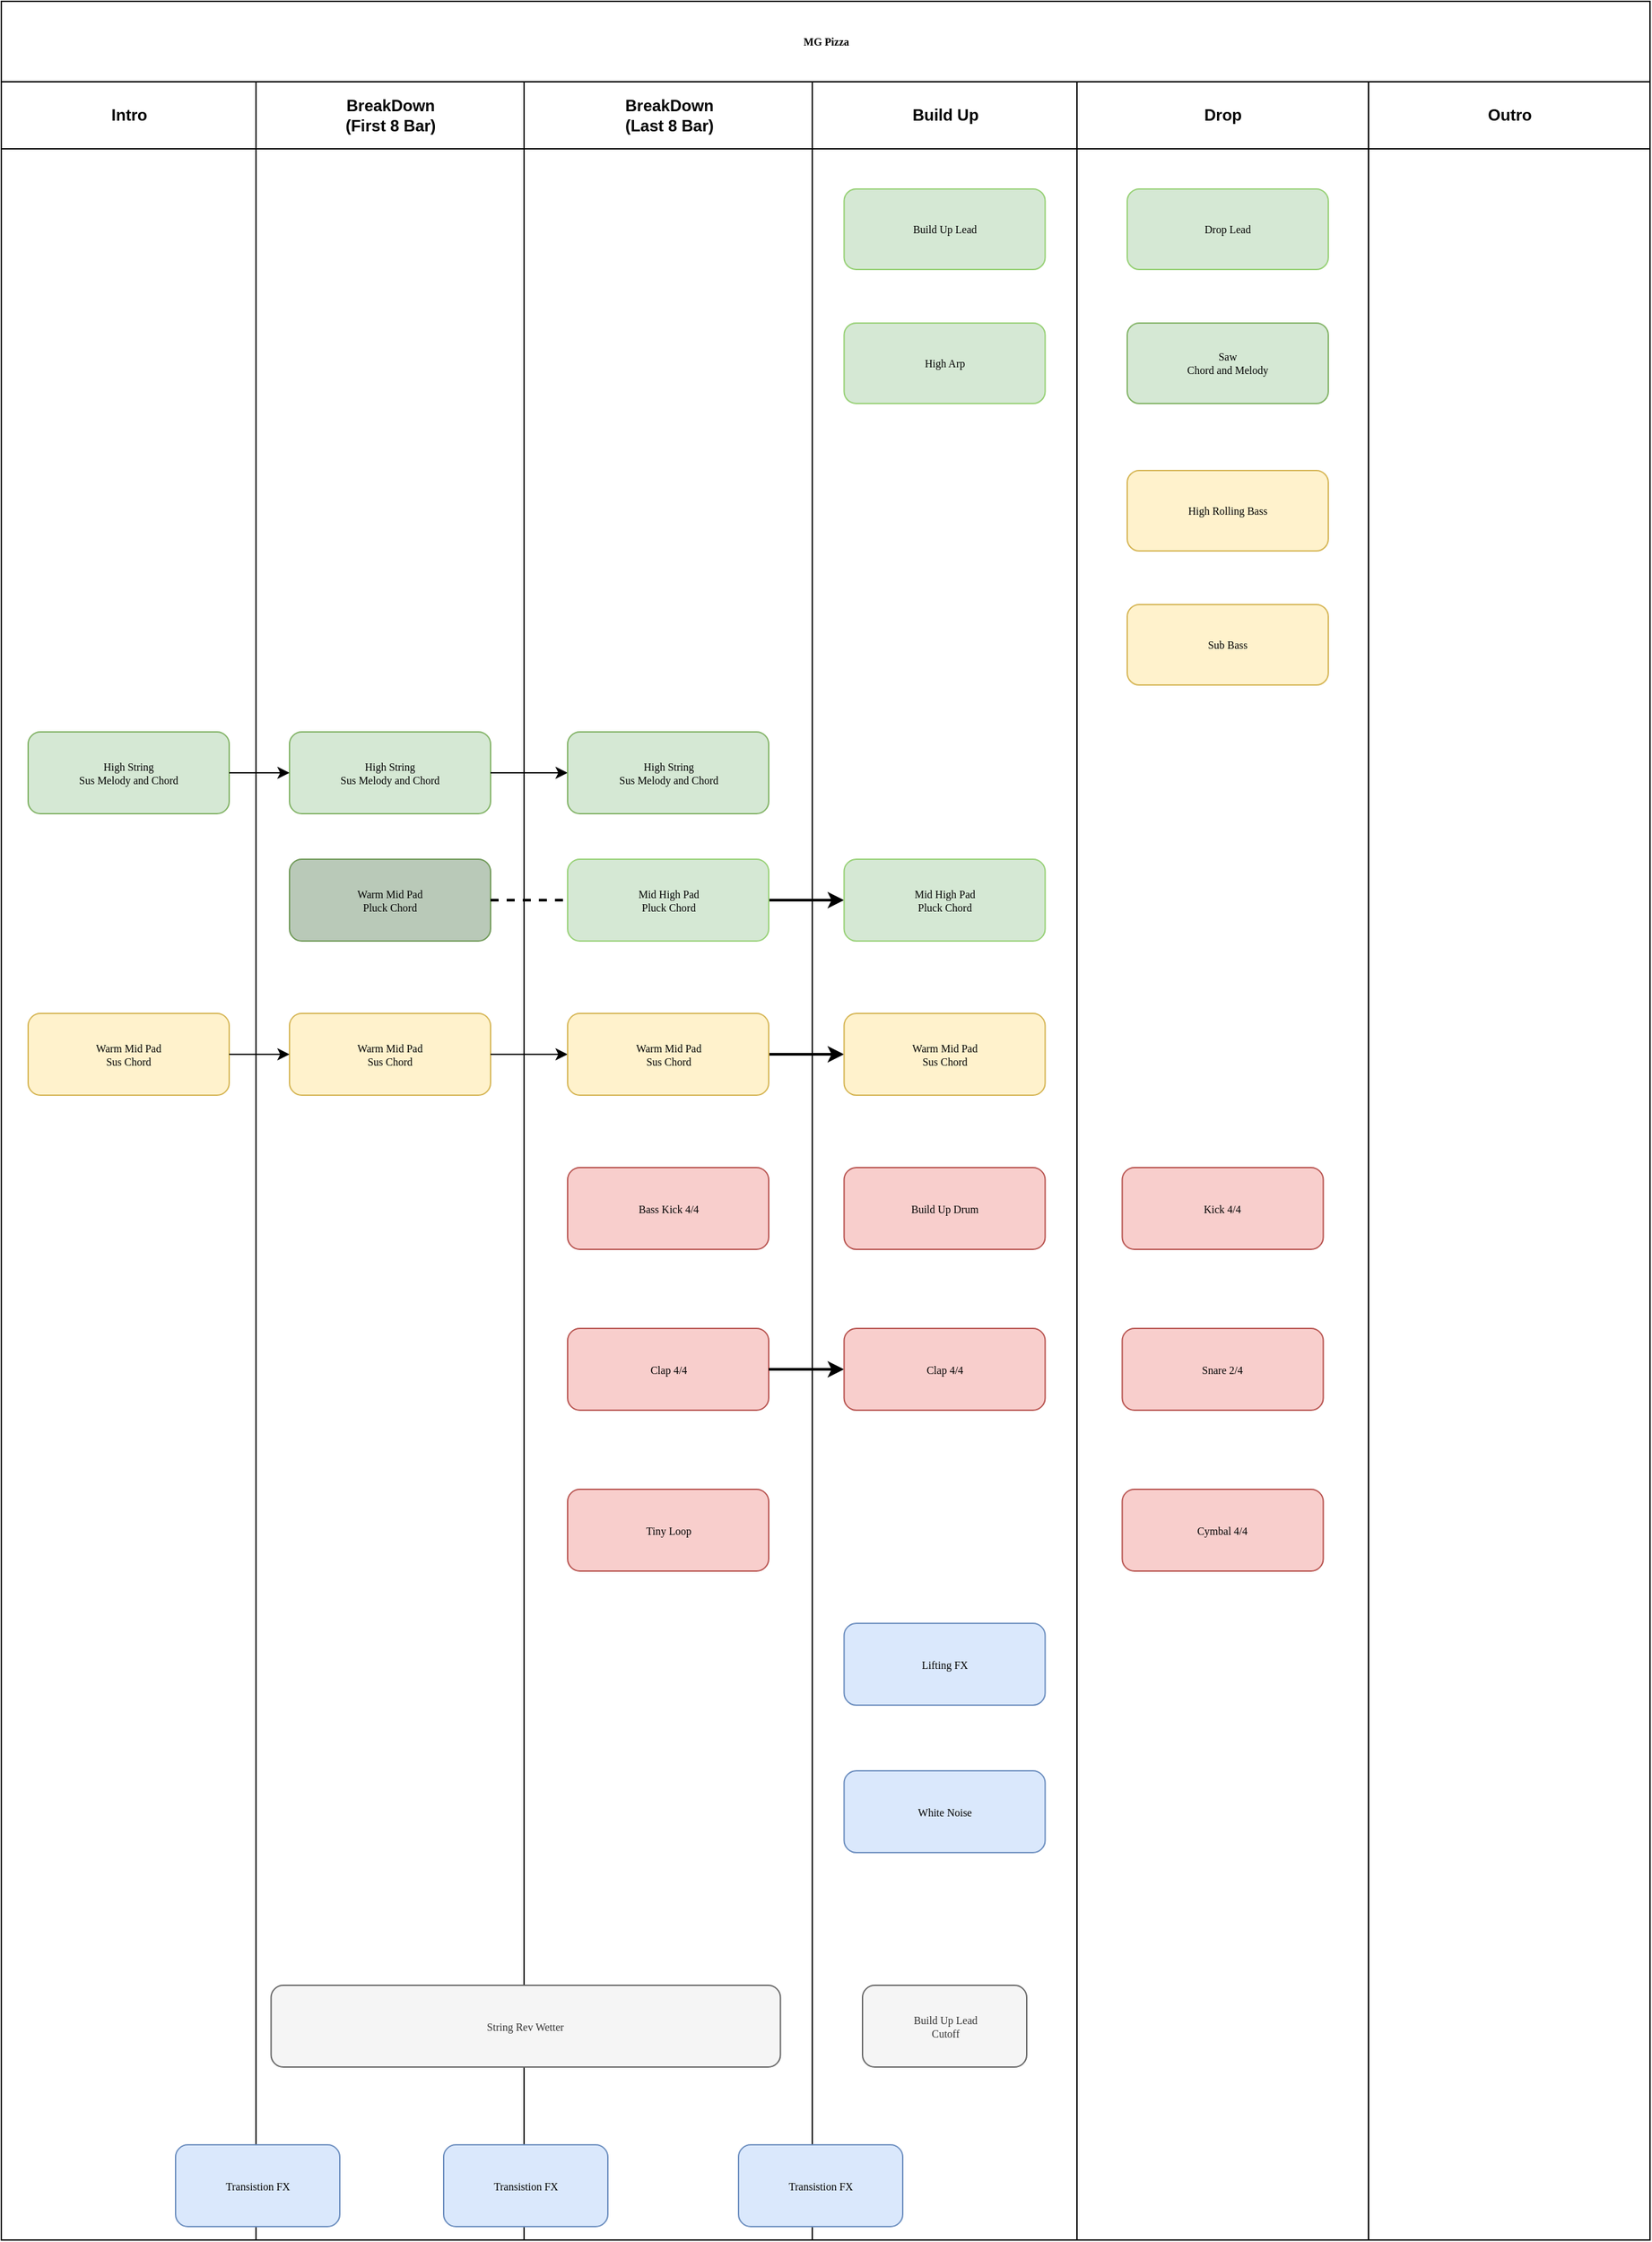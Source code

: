 <mxfile version="13.7.5" type="github">
  <diagram name="Page-1" id="74e2e168-ea6b-b213-b513-2b3c1d86103e">
    <mxGraphModel dx="1218" dy="765" grid="1" gridSize="10" guides="1" tooltips="1" connect="1" arrows="1" fold="1" page="1" pageScale="1" pageWidth="1100" pageHeight="850" background="#ffffff" math="0" shadow="0">
      <root>
        <mxCell id="0" />
        <mxCell id="1" parent="0" />
        <mxCell id="77e6c97f196da883-1" value="MG Pizza" style="swimlane;html=1;childLayout=stackLayout;startSize=60;rounded=0;shadow=0;labelBackgroundColor=none;strokeWidth=1;fontFamily=Verdana;fontSize=8;align=center;" parent="1" vertex="1">
          <mxGeometry x="70" y="40" width="1230" height="1670" as="geometry" />
        </mxCell>
        <mxCell id="77e6c97f196da883-2" value="Intro" style="swimlane;html=1;startSize=50;" parent="77e6c97f196da883-1" vertex="1">
          <mxGeometry y="60" width="190" height="1610" as="geometry">
            <mxRectangle y="20" width="30" height="730" as="alternateBounds" />
          </mxGeometry>
        </mxCell>
        <mxCell id="77e6c97f196da883-8" value="High String&lt;br&gt;Sus Melody and Chord" style="rounded=1;whiteSpace=wrap;html=1;shadow=0;labelBackgroundColor=none;strokeWidth=1;fontFamily=Verdana;fontSize=8;align=center;fillColor=#d5e8d4;strokeColor=#82b366;" parent="77e6c97f196da883-2" vertex="1">
          <mxGeometry x="20" y="485" width="150" height="61" as="geometry" />
        </mxCell>
        <mxCell id="77e6c97f196da883-9" value="Warm Mid Pad&lt;br&gt;Sus Chord" style="rounded=1;whiteSpace=wrap;html=1;shadow=0;labelBackgroundColor=none;strokeWidth=1;fontFamily=Verdana;fontSize=8;align=center;fillColor=#fff2cc;strokeColor=#d6b656;" parent="77e6c97f196da883-2" vertex="1">
          <mxGeometry x="20" y="695" width="150" height="61" as="geometry" />
        </mxCell>
        <mxCell id="77e6c97f196da883-3" value="BreakDown&lt;br&gt;(First 8 Bar)" style="swimlane;html=1;startSize=50;" parent="77e6c97f196da883-1" vertex="1">
          <mxGeometry x="190" y="60" width="200" height="1610" as="geometry" />
        </mxCell>
        <mxCell id="2bjkUTbexVMFcL-hj4TM-1" value="High String&lt;br&gt;Sus Melody and Chord" style="rounded=1;whiteSpace=wrap;html=1;shadow=0;labelBackgroundColor=none;strokeWidth=1;fontFamily=Verdana;fontSize=8;align=center;fillColor=#d5e8d4;strokeColor=#82b366;" parent="77e6c97f196da883-3" vertex="1">
          <mxGeometry x="25" y="485" width="150" height="61" as="geometry" />
        </mxCell>
        <mxCell id="2bjkUTbexVMFcL-hj4TM-9" value="Warm Mid Pad&lt;br&gt;Pluck Chord" style="rounded=1;whiteSpace=wrap;html=1;shadow=0;labelBackgroundColor=none;strokeWidth=1;fontFamily=Verdana;fontSize=8;align=center;strokeColor=#6F9957;fillColor=#B9C9B8;" parent="77e6c97f196da883-3" vertex="1">
          <mxGeometry x="25" y="580" width="150" height="61" as="geometry" />
        </mxCell>
        <mxCell id="2bjkUTbexVMFcL-hj4TM-3" value="Warm Mid Pad&lt;br&gt;Sus Chord" style="rounded=1;whiteSpace=wrap;html=1;shadow=0;labelBackgroundColor=none;strokeWidth=1;fontFamily=Verdana;fontSize=8;align=center;fillColor=#fff2cc;strokeColor=#d6b656;" parent="77e6c97f196da883-3" vertex="1">
          <mxGeometry x="25" y="695" width="150" height="61" as="geometry" />
        </mxCell>
        <mxCell id="2bjkUTbexVMFcL-hj4TM-2" style="edgeStyle=orthogonalEdgeStyle;rounded=0;orthogonalLoop=1;jettySize=auto;html=1;exitX=1;exitY=0.5;exitDx=0;exitDy=0;entryX=0;entryY=0.5;entryDx=0;entryDy=0;" parent="77e6c97f196da883-1" source="77e6c97f196da883-8" target="2bjkUTbexVMFcL-hj4TM-1" edge="1">
          <mxGeometry relative="1" as="geometry" />
        </mxCell>
        <mxCell id="2bjkUTbexVMFcL-hj4TM-11" value="" style="edgeStyle=orthogonalEdgeStyle;rounded=0;orthogonalLoop=1;jettySize=auto;html=1;" parent="77e6c97f196da883-1" source="2bjkUTbexVMFcL-hj4TM-1" target="2bjkUTbexVMFcL-hj4TM-10" edge="1">
          <mxGeometry relative="1" as="geometry" />
        </mxCell>
        <mxCell id="2bjkUTbexVMFcL-hj4TM-4" style="edgeStyle=orthogonalEdgeStyle;rounded=0;orthogonalLoop=1;jettySize=auto;html=1;" parent="77e6c97f196da883-1" source="77e6c97f196da883-9" target="2bjkUTbexVMFcL-hj4TM-3" edge="1">
          <mxGeometry relative="1" as="geometry" />
        </mxCell>
        <mxCell id="2bjkUTbexVMFcL-hj4TM-13" value="" style="edgeStyle=orthogonalEdgeStyle;rounded=0;orthogonalLoop=1;jettySize=auto;html=1;" parent="77e6c97f196da883-1" source="2bjkUTbexVMFcL-hj4TM-3" target="2bjkUTbexVMFcL-hj4TM-12" edge="1">
          <mxGeometry relative="1" as="geometry" />
        </mxCell>
        <mxCell id="2bjkUTbexVMFcL-hj4TM-16" value="" style="endArrow=none;dashed=1;html=1;strokeWidth=2;exitX=1;exitY=0.5;exitDx=0;exitDy=0;entryX=0;entryY=0.5;entryDx=0;entryDy=0;" parent="77e6c97f196da883-1" source="2bjkUTbexVMFcL-hj4TM-9" target="2bjkUTbexVMFcL-hj4TM-14" edge="1">
          <mxGeometry width="50" height="50" relative="1" as="geometry">
            <mxPoint x="370" y="630" as="sourcePoint" />
            <mxPoint x="410" y="630" as="targetPoint" />
            <Array as="points" />
          </mxGeometry>
        </mxCell>
        <mxCell id="2bjkUTbexVMFcL-hj4TM-25" value="" style="edgeStyle=orthogonalEdgeStyle;rounded=0;orthogonalLoop=1;jettySize=auto;html=1;strokeWidth=2;" parent="77e6c97f196da883-1" source="2bjkUTbexVMFcL-hj4TM-12" target="2bjkUTbexVMFcL-hj4TM-24" edge="1">
          <mxGeometry relative="1" as="geometry" />
        </mxCell>
        <mxCell id="2bjkUTbexVMFcL-hj4TM-27" value="" style="edgeStyle=orthogonalEdgeStyle;rounded=0;orthogonalLoop=1;jettySize=auto;html=1;strokeWidth=2;" parent="77e6c97f196da883-1" source="2bjkUTbexVMFcL-hj4TM-14" target="2bjkUTbexVMFcL-hj4TM-26" edge="1">
          <mxGeometry relative="1" as="geometry" />
        </mxCell>
        <mxCell id="77e6c97f196da883-4" value="BreakDown&lt;br&gt;(Last 8 Bar)" style="swimlane;html=1;startSize=50;" parent="77e6c97f196da883-1" vertex="1">
          <mxGeometry x="390" y="60" width="215" height="1610" as="geometry" />
        </mxCell>
        <mxCell id="nY8iIPvAzV6Sv8cFecZf-1" value="String Rev Wetter" style="rounded=1;whiteSpace=wrap;html=1;shadow=0;labelBackgroundColor=none;strokeWidth=1;fontFamily=Verdana;fontSize=8;align=center;fillColor=#f5f5f5;strokeColor=#666666;fontColor=#333333;" vertex="1" parent="77e6c97f196da883-4">
          <mxGeometry x="-188.75" y="1420" width="380" height="61" as="geometry" />
        </mxCell>
        <mxCell id="2bjkUTbexVMFcL-hj4TM-17" value="Bass Kick 4/4" style="rounded=1;whiteSpace=wrap;html=1;shadow=0;labelBackgroundColor=none;strokeWidth=1;fontFamily=Verdana;fontSize=8;align=center;fillColor=#f8cecc;strokeColor=#b85450;" parent="77e6c97f196da883-4" vertex="1">
          <mxGeometry x="32.5" y="810" width="150" height="61" as="geometry" />
        </mxCell>
        <mxCell id="2bjkUTbexVMFcL-hj4TM-12" value="Warm Mid Pad&lt;br&gt;Sus Chord" style="rounded=1;whiteSpace=wrap;html=1;shadow=0;labelBackgroundColor=none;strokeWidth=1;fontFamily=Verdana;fontSize=8;align=center;fillColor=#fff2cc;strokeColor=#d6b656;" parent="77e6c97f196da883-4" vertex="1">
          <mxGeometry x="32.5" y="695" width="150" height="61" as="geometry" />
        </mxCell>
        <mxCell id="2bjkUTbexVMFcL-hj4TM-14" value="Mid High Pad&lt;br&gt;Pluck Chord" style="rounded=1;whiteSpace=wrap;html=1;shadow=0;labelBackgroundColor=none;strokeWidth=1;fontFamily=Verdana;fontSize=8;align=center;fillColor=#d5e8d4;strokeColor=#98D177;" parent="77e6c97f196da883-4" vertex="1">
          <mxGeometry x="32.5" y="580" width="150" height="61" as="geometry" />
        </mxCell>
        <mxCell id="2bjkUTbexVMFcL-hj4TM-10" value="High String&lt;br&gt;Sus Melody and Chord" style="rounded=1;whiteSpace=wrap;html=1;shadow=0;labelBackgroundColor=none;strokeWidth=1;fontFamily=Verdana;fontSize=8;align=center;fillColor=#d5e8d4;strokeColor=#82b366;" parent="77e6c97f196da883-4" vertex="1">
          <mxGeometry x="32.5" y="485" width="150" height="61" as="geometry" />
        </mxCell>
        <mxCell id="2bjkUTbexVMFcL-hj4TM-18" value="Clap 4/4" style="rounded=1;whiteSpace=wrap;html=1;shadow=0;labelBackgroundColor=none;strokeWidth=1;fontFamily=Verdana;fontSize=8;align=center;fillColor=#f8cecc;strokeColor=#b85450;" parent="77e6c97f196da883-4" vertex="1">
          <mxGeometry x="32.5" y="930" width="150" height="61" as="geometry" />
        </mxCell>
        <mxCell id="2bjkUTbexVMFcL-hj4TM-19" value="Tiny Loop" style="rounded=1;whiteSpace=wrap;html=1;shadow=0;labelBackgroundColor=none;strokeWidth=1;fontFamily=Verdana;fontSize=8;align=center;fillColor=#f8cecc;strokeColor=#b85450;" parent="77e6c97f196da883-4" vertex="1">
          <mxGeometry x="32.5" y="1050" width="150" height="61" as="geometry" />
        </mxCell>
        <mxCell id="2bjkUTbexVMFcL-hj4TM-23" value="" style="edgeStyle=orthogonalEdgeStyle;rounded=0;orthogonalLoop=1;jettySize=auto;html=1;strokeWidth=2;" parent="77e6c97f196da883-1" source="2bjkUTbexVMFcL-hj4TM-18" target="2bjkUTbexVMFcL-hj4TM-22" edge="1">
          <mxGeometry relative="1" as="geometry" />
        </mxCell>
        <mxCell id="77e6c97f196da883-5" value="Build Up" style="swimlane;html=1;startSize=50;" parent="77e6c97f196da883-1" vertex="1">
          <mxGeometry x="605" y="60" width="197.5" height="1610" as="geometry" />
        </mxCell>
        <mxCell id="77e6c97f196da883-36" style="edgeStyle=orthogonalEdgeStyle;rounded=1;html=1;labelBackgroundColor=none;startArrow=none;startFill=0;startSize=5;endArrow=classicThin;endFill=1;endSize=5;jettySize=auto;orthogonalLoop=1;strokeWidth=1;fontFamily=Verdana;fontSize=8" parent="77e6c97f196da883-5" edge="1">
          <mxGeometry relative="1" as="geometry">
            <mxPoint x="80" y="620" as="sourcePoint" />
          </mxGeometry>
        </mxCell>
        <mxCell id="2bjkUTbexVMFcL-hj4TM-30" value="Build Up Lead" style="rounded=1;whiteSpace=wrap;html=1;shadow=0;labelBackgroundColor=none;strokeWidth=1;fontFamily=Verdana;fontSize=8;align=center;fillColor=#d5e8d4;strokeColor=#98D177;" parent="77e6c97f196da883-5" vertex="1">
          <mxGeometry x="23.75" y="80" width="150" height="60" as="geometry" />
        </mxCell>
        <mxCell id="2bjkUTbexVMFcL-hj4TM-28" value="High Arp" style="rounded=1;whiteSpace=wrap;html=1;shadow=0;labelBackgroundColor=none;strokeWidth=1;fontFamily=Verdana;fontSize=8;align=center;fillColor=#d5e8d4;strokeColor=#98D177;" parent="77e6c97f196da883-5" vertex="1">
          <mxGeometry x="23.75" y="180" width="150" height="60" as="geometry" />
        </mxCell>
        <mxCell id="2bjkUTbexVMFcL-hj4TM-26" value="Mid High Pad&lt;br&gt;Pluck Chord" style="rounded=1;whiteSpace=wrap;html=1;shadow=0;labelBackgroundColor=none;strokeWidth=1;fontFamily=Verdana;fontSize=8;align=center;fillColor=#d5e8d4;strokeColor=#98D177;" parent="77e6c97f196da883-5" vertex="1">
          <mxGeometry x="23.75" y="580" width="150" height="61" as="geometry" />
        </mxCell>
        <mxCell id="2bjkUTbexVMFcL-hj4TM-24" value="Warm Mid Pad&lt;br&gt;Sus Chord" style="rounded=1;whiteSpace=wrap;html=1;shadow=0;labelBackgroundColor=none;strokeWidth=1;fontFamily=Verdana;fontSize=8;align=center;fillColor=#fff2cc;strokeColor=#d6b656;" parent="77e6c97f196da883-5" vertex="1">
          <mxGeometry x="23.75" y="695" width="150" height="61" as="geometry" />
        </mxCell>
        <mxCell id="2bjkUTbexVMFcL-hj4TM-31" value="Build Up Drum" style="rounded=1;whiteSpace=wrap;html=1;shadow=0;labelBackgroundColor=none;strokeWidth=1;fontFamily=Verdana;fontSize=8;align=center;fillColor=#f8cecc;strokeColor=#b85450;" parent="77e6c97f196da883-5" vertex="1">
          <mxGeometry x="23.75" y="810" width="150" height="61" as="geometry" />
        </mxCell>
        <mxCell id="2bjkUTbexVMFcL-hj4TM-22" value="Clap 4/4" style="rounded=1;whiteSpace=wrap;html=1;shadow=0;labelBackgroundColor=none;strokeWidth=1;fontFamily=Verdana;fontSize=8;align=center;fillColor=#f8cecc;strokeColor=#b85450;" parent="77e6c97f196da883-5" vertex="1">
          <mxGeometry x="23.75" y="930" width="150" height="61" as="geometry" />
        </mxCell>
        <mxCell id="2bjkUTbexVMFcL-hj4TM-32" value="Lifting FX" style="rounded=1;whiteSpace=wrap;html=1;shadow=0;labelBackgroundColor=none;strokeWidth=1;fontFamily=Verdana;fontSize=8;align=center;fillColor=#dae8fc;strokeColor=#6c8ebf;" parent="77e6c97f196da883-5" vertex="1">
          <mxGeometry x="23.75" y="1150" width="150" height="61" as="geometry" />
        </mxCell>
        <mxCell id="nY8iIPvAzV6Sv8cFecZf-2" value="Build Up Lead&lt;br&gt;Cutoff" style="rounded=1;whiteSpace=wrap;html=1;shadow=0;labelBackgroundColor=none;strokeWidth=1;fontFamily=Verdana;fontSize=8;align=center;fillColor=#f5f5f5;strokeColor=#666666;fontColor=#333333;" vertex="1" parent="77e6c97f196da883-5">
          <mxGeometry x="37.5" y="1420" width="122.5" height="61" as="geometry" />
        </mxCell>
        <mxCell id="nY8iIPvAzV6Sv8cFecZf-4" value="White Noise" style="rounded=1;whiteSpace=wrap;html=1;shadow=0;labelBackgroundColor=none;strokeWidth=1;fontFamily=Verdana;fontSize=8;align=center;fillColor=#dae8fc;strokeColor=#6c8ebf;" vertex="1" parent="77e6c97f196da883-5">
          <mxGeometry x="23.75" y="1260" width="150" height="61" as="geometry" />
        </mxCell>
        <mxCell id="77e6c97f196da883-6" value="Drop" style="swimlane;html=1;startSize=50;" parent="77e6c97f196da883-1" vertex="1">
          <mxGeometry x="802.5" y="60" width="217.5" height="1610" as="geometry" />
        </mxCell>
        <mxCell id="nY8iIPvAzV6Sv8cFecZf-3" value="Cymbal 4/4" style="rounded=1;whiteSpace=wrap;html=1;shadow=0;labelBackgroundColor=none;strokeWidth=1;fontFamily=Verdana;fontSize=8;align=center;fillColor=#f8cecc;strokeColor=#b85450;" vertex="1" parent="77e6c97f196da883-6">
          <mxGeometry x="33.75" y="1050" width="150" height="61" as="geometry" />
        </mxCell>
        <mxCell id="2bjkUTbexVMFcL-hj4TM-42" value="Kick 4/4" style="rounded=1;whiteSpace=wrap;html=1;shadow=0;labelBackgroundColor=none;strokeWidth=1;fontFamily=Verdana;fontSize=8;align=center;fillColor=#f8cecc;strokeColor=#b85450;" parent="77e6c97f196da883-6" vertex="1">
          <mxGeometry x="33.75" y="810" width="150" height="61" as="geometry" />
        </mxCell>
        <mxCell id="2bjkUTbexVMFcL-hj4TM-41" value="Sub Bass" style="rounded=1;whiteSpace=wrap;html=1;shadow=0;labelBackgroundColor=none;strokeWidth=1;fontFamily=Verdana;fontSize=8;align=center;fillColor=#fff2cc;strokeColor=#d6b656;" parent="77e6c97f196da883-6" vertex="1">
          <mxGeometry x="37.5" y="390" width="150" height="60" as="geometry" />
        </mxCell>
        <mxCell id="2bjkUTbexVMFcL-hj4TM-36" value="Drop Lead" style="rounded=1;whiteSpace=wrap;html=1;shadow=0;labelBackgroundColor=none;strokeWidth=1;fontFamily=Verdana;fontSize=8;align=center;fillColor=#d5e8d4;strokeColor=#98D177;" parent="77e6c97f196da883-6" vertex="1">
          <mxGeometry x="37.5" y="80" width="150" height="60" as="geometry" />
        </mxCell>
        <mxCell id="2bjkUTbexVMFcL-hj4TM-39" value="Saw&lt;br&gt;Chord and Melody" style="rounded=1;whiteSpace=wrap;html=1;shadow=0;labelBackgroundColor=none;strokeWidth=1;fontFamily=Verdana;fontSize=8;align=center;fillColor=#d5e8d4;strokeColor=#82b366;" parent="77e6c97f196da883-6" vertex="1">
          <mxGeometry x="37.5" y="180" width="150" height="60" as="geometry" />
        </mxCell>
        <mxCell id="2bjkUTbexVMFcL-hj4TM-40" value="High Rolling Bass" style="rounded=1;whiteSpace=wrap;html=1;shadow=0;labelBackgroundColor=none;strokeWidth=1;fontFamily=Verdana;fontSize=8;align=center;fillColor=#fff2cc;strokeColor=#d6b656;" parent="77e6c97f196da883-6" vertex="1">
          <mxGeometry x="37.5" y="290" width="150" height="60" as="geometry" />
        </mxCell>
        <mxCell id="2bjkUTbexVMFcL-hj4TM-43" value="Snare 2/4" style="rounded=1;whiteSpace=wrap;html=1;shadow=0;labelBackgroundColor=none;strokeWidth=1;fontFamily=Verdana;fontSize=8;align=center;fillColor=#f8cecc;strokeColor=#b85450;" parent="77e6c97f196da883-6" vertex="1">
          <mxGeometry x="33.75" y="930" width="150" height="61" as="geometry" />
        </mxCell>
        <mxCell id="77e6c97f196da883-7" value="Outro" style="swimlane;html=1;startSize=50;" parent="77e6c97f196da883-1" vertex="1">
          <mxGeometry x="1020" y="60" width="210" height="1610" as="geometry" />
        </mxCell>
        <mxCell id="2bjkUTbexVMFcL-hj4TM-44" value="Transistion FX" style="rounded=1;whiteSpace=wrap;html=1;shadow=0;labelBackgroundColor=none;strokeWidth=1;fontFamily=Verdana;fontSize=8;align=center;fillColor=#dae8fc;strokeColor=#6c8ebf;" parent="1" vertex="1">
          <mxGeometry x="200" y="1639" width="122.5" height="61" as="geometry" />
        </mxCell>
        <mxCell id="2bjkUTbexVMFcL-hj4TM-45" value="Transistion FX" style="rounded=1;whiteSpace=wrap;html=1;shadow=0;labelBackgroundColor=none;strokeWidth=1;fontFamily=Verdana;fontSize=8;align=center;fillColor=#dae8fc;strokeColor=#6c8ebf;" parent="1" vertex="1">
          <mxGeometry x="400" y="1639" width="122.5" height="61" as="geometry" />
        </mxCell>
        <mxCell id="2bjkUTbexVMFcL-hj4TM-46" value="Transistion FX" style="rounded=1;whiteSpace=wrap;html=1;shadow=0;labelBackgroundColor=none;strokeWidth=1;fontFamily=Verdana;fontSize=8;align=center;fillColor=#dae8fc;strokeColor=#6c8ebf;" parent="1" vertex="1">
          <mxGeometry x="620" y="1639" width="122.5" height="61" as="geometry" />
        </mxCell>
      </root>
    </mxGraphModel>
  </diagram>
</mxfile>
